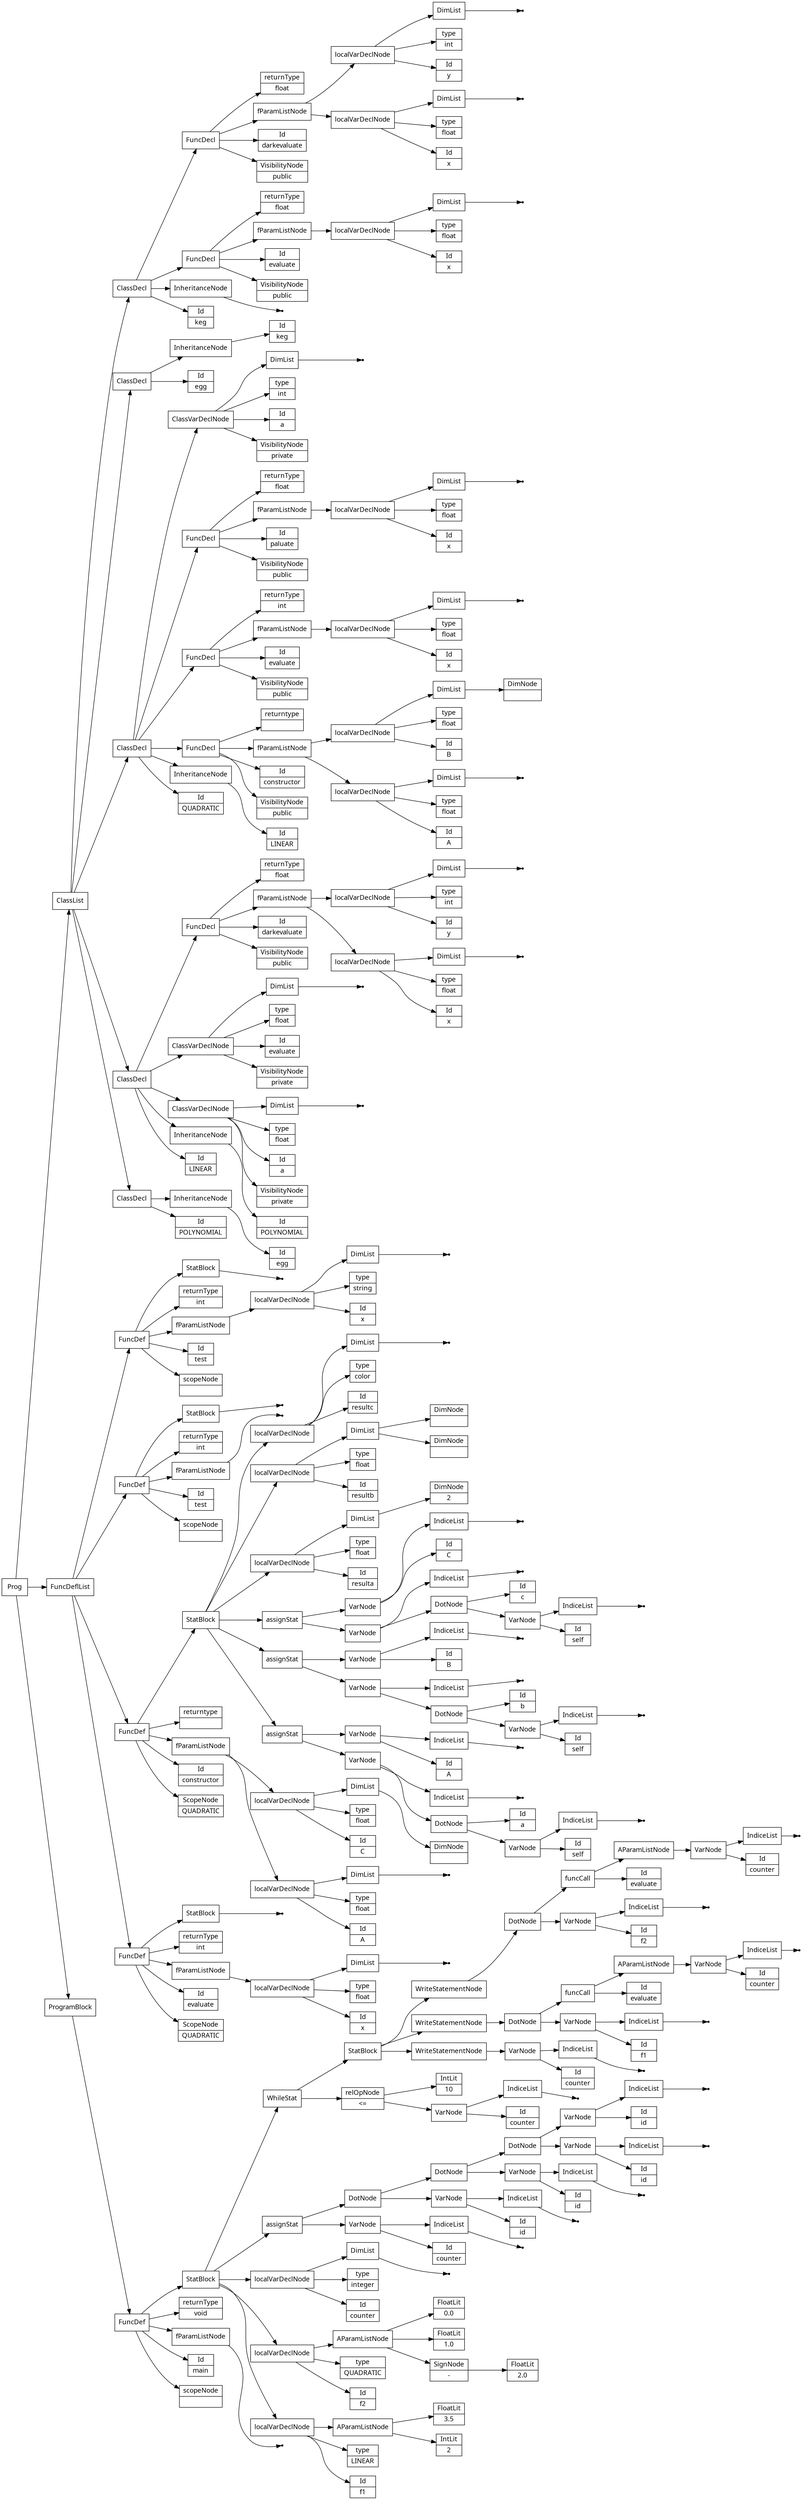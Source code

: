 digraph AST {
node [shape=record];
 node [fontname=Sans];charset="UTF-8" splines=true splines=spline rankdir =LR ordering="out"
0[label="Id|POLYNOMIAL"];
2[label="Id|egg"];
3[label="InheritanceNode"];
3->2;
4[label="ClassDecl"];
4->3;
4->0;
5[label="Id|LINEAR"];
7[label="Id|POLYNOMIAL"];
8[label="InheritanceNode"];
8->7;
9[label="VisibilityNode|private"];
10[label="Id|a"];
11[label="type|float"];
none13[shape="point"];
14[label="DimList"];
14->none13;
15[label="ClassVarDeclNode"];
15->14;
15->11;
15->10;
15->9;
16[label="VisibilityNode|private"];
17[label="Id|evaluate"];
18[label="type|float"];
none20[shape="point"];
21[label="DimList"];
21->none20;
22[label="ClassVarDeclNode"];
22->21;
22->18;
22->17;
22->16;
23[label="VisibilityNode|public"];
24[label="Id|darkevaluate"];
26[label="Id|x"];
27[label="type|float"];
none29[shape="point"];
30[label="DimList"];
30->none29;
31[label="localVarDeclNode"];
31->30;
31->27;
31->26;
32[label="Id|y"];
33[label="type|int"];
none35[shape="point"];
36[label="DimList"];
36->none35;
37[label="localVarDeclNode"];
37->36;
37->33;
37->32;
38[label="fParamListNode"];
38->37;
38->31;
39[label="returnType|float"];
40[label="FuncDecl"];
40->39;
40->38;
40->24;
40->23;
41[label="ClassDecl"];
41->40;
41->22;
41->15;
41->8;
41->5;
42[label="Id|QUADRATIC"];
44[label="Id|LINEAR"];
45[label="InheritanceNode"];
45->44;
46[label="VisibilityNode|public"];
47[label="Id|constructor"];
49[label="Id|A"];
50[label="type|float"];
none52[shape="point"];
53[label="DimList"];
53->none52;
54[label="localVarDeclNode"];
54->53;
54->50;
54->49;
55[label="Id|B"];
56[label="type|float"];
58[label="DimNode|"];
59[label="DimList"];
59->58;
60[label="localVarDeclNode"];
60->59;
60->56;
60->55;
61[label="fParamListNode"];
61->60;
61->54;
62[label="returntype| "];
63[label="FuncDecl"];
63->62;
63->61;
63->47;
63->46;
64[label="VisibilityNode|public"];
65[label="Id|evaluate"];
67[label="Id|x"];
68[label="type|float"];
none70[shape="point"];
71[label="DimList"];
71->none70;
72[label="localVarDeclNode"];
72->71;
72->68;
72->67;
73[label="fParamListNode"];
73->72;
74[label="returnType|int"];
75[label="FuncDecl"];
75->74;
75->73;
75->65;
75->64;
76[label="VisibilityNode|public"];
77[label="Id|paluate"];
79[label="Id|x"];
80[label="type|float"];
none82[shape="point"];
83[label="DimList"];
83->none82;
84[label="localVarDeclNode"];
84->83;
84->80;
84->79;
85[label="fParamListNode"];
85->84;
86[label="returnType|float"];
87[label="FuncDecl"];
87->86;
87->85;
87->77;
87->76;
88[label="VisibilityNode|private"];
89[label="Id|a"];
90[label="type|int"];
none92[shape="point"];
93[label="DimList"];
93->none92;
94[label="ClassVarDeclNode"];
94->93;
94->90;
94->89;
94->88;
95[label="ClassDecl"];
95->94;
95->87;
95->75;
95->63;
95->45;
95->42;
96[label="Id|egg"];
98[label="Id|keg"];
99[label="InheritanceNode"];
99->98;
100[label="ClassDecl"];
100->99;
100->96;
101[label="Id|keg"];
none103[shape="point"];
104[label="InheritanceNode"];
104->none103;
105[label="VisibilityNode|public"];
106[label="Id|evaluate"];
108[label="Id|x"];
109[label="type|float"];
none111[shape="point"];
112[label="DimList"];
112->none111;
113[label="localVarDeclNode"];
113->112;
113->109;
113->108;
114[label="fParamListNode"];
114->113;
115[label="returnType|float"];
116[label="FuncDecl"];
116->115;
116->114;
116->106;
116->105;
117[label="VisibilityNode|public"];
118[label="Id|darkevaluate"];
120[label="Id|x"];
121[label="type|float"];
none123[shape="point"];
124[label="DimList"];
124->none123;
125[label="localVarDeclNode"];
125->124;
125->121;
125->120;
126[label="Id|y"];
127[label="type|int"];
none129[shape="point"];
130[label="DimList"];
130->none129;
131[label="localVarDeclNode"];
131->130;
131->127;
131->126;
132[label="fParamListNode"];
132->131;
132->125;
133[label="returnType|float"];
134[label="FuncDecl"];
134->133;
134->132;
134->118;
134->117;
135[label="ClassDecl"];
135->134;
135->116;
135->104;
135->101;
137[label="Id|evaluate"];
139[label="Id|x"];
140[label="type|float"];
none142[shape="point"];
143[label="DimList"];
143->none142;
144[label="localVarDeclNode"];
144->143;
144->140;
144->139;
145[label="fParamListNode"];
145->144;
146[label="returnType|int"];
none148[shape="point"];
149[label="StatBlock"];
149->none148;
150[label="FuncDef"];
136[label="ScopeNode|QUADRATIC"];
150->149;
150->146;
150->145;
150->137;
150->136;
152[label="Id|constructor"];
154[label="Id|A"];
155[label="type|float"];
none157[shape="point"];
158[label="DimList"];
158->none157;
159[label="localVarDeclNode"];
159->158;
159->155;
159->154;
160[label="Id|C"];
161[label="type|float"];
163[label="DimNode|"];
164[label="DimList"];
164->163;
165[label="localVarDeclNode"];
165->164;
165->161;
165->160;
166[label="fParamListNode"];
166->165;
166->159;
167[label="returntype| "];
169[label="Id|self"];
none171[shape="point"];
172[label="IndiceList"];
172->none171;
173[label="VarNode"];
173->172;
173->169;
174[label="Id|a"];
175[label="DotNode"];
175->174;
175->173;
none177[shape="point"];
178[label="IndiceList"];
178->none177;
179[label="VarNode"];
179->178;
179->175;
180[label="Id|A"];
none182[shape="point"];
183[label="IndiceList"];
183->none182;
184[label="VarNode"];
184->183;
184->180;
185[label="assignStat"];
185->184;
185->179;
186[label="Id|self"];
none188[shape="point"];
189[label="IndiceList"];
189->none188;
190[label="VarNode"];
190->189;
190->186;
191[label="Id|b"];
192[label="DotNode"];
192->191;
192->190;
none194[shape="point"];
195[label="IndiceList"];
195->none194;
196[label="VarNode"];
196->195;
196->192;
197[label="Id|B"];
none199[shape="point"];
200[label="IndiceList"];
200->none199;
201[label="VarNode"];
201->200;
201->197;
202[label="assignStat"];
202->201;
202->196;
203[label="Id|self"];
none205[shape="point"];
206[label="IndiceList"];
206->none205;
207[label="VarNode"];
207->206;
207->203;
208[label="Id|c"];
209[label="DotNode"];
209->208;
209->207;
none211[shape="point"];
212[label="IndiceList"];
212->none211;
213[label="VarNode"];
213->212;
213->209;
214[label="Id|C"];
none216[shape="point"];
217[label="IndiceList"];
217->none216;
218[label="VarNode"];
218->217;
218->214;
219[label="assignStat"];
219->218;
219->213;
220[label="Id|resulta"];
221[label="type|float"];
223[label="DimNode|2"];
224[label="DimList"];
224->223;
225[label="localVarDeclNode"];
225->224;
225->221;
225->220;
226[label="Id|resultb"];
227[label="type|float"];
229[label="DimNode|"];
230[label="DimNode|"];
231[label="DimList"];
231->230;
231->229;
232[label="localVarDeclNode"];
232->231;
232->227;
232->226;
233[label="Id|resultc"];
234[label="type|color"];
none236[shape="point"];
237[label="DimList"];
237->none236;
238[label="localVarDeclNode"];
238->237;
238->234;
238->233;
239[label="StatBlock"];
239->238;
239->232;
239->225;
239->219;
239->202;
239->185;
240[label="FuncDef"];
151[label="ScopeNode|QUADRATIC"];
240->239;
240->167;
240->166;
240->152;
240->151;
242[label="scopeNode| "];
none244[shape="point"];
245[label="fParamListNode"];
245->none244;
246[label="returnType|void"];
248[label="Id|f1"];
249[label="type|LINEAR"];
251[label="IntLit|2"];
252[label="FloatLit|3.5"];
253[label="AParamListNode"];
253->252;
253->251;
254[label="localVarDeclNode"];
254->253;
254->249;
254->248;
255[label="Id|f2"];
256[label="type|QUADRATIC"];
258[label="SignNode|-"];
259[label="FloatLit|2.0"];
258->259;
260[label="FloatLit|1.0"];
261[label="FloatLit|0.0"];
262[label="AParamListNode"];
262->261;
262->260;
262->258;
263[label="localVarDeclNode"];
263->262;
263->256;
263->255;
264[label="Id|counter"];
265[label="type|integer"];
none267[shape="point"];
268[label="DimList"];
268->none267;
269[label="localVarDeclNode"];
269->268;
269->265;
269->264;
270[label="Id|counter"];
none272[shape="point"];
273[label="IndiceList"];
273->none272;
274[label="VarNode"];
274->273;
274->270;
275[label="Id|id"];
none277[shape="point"];
278[label="IndiceList"];
278->none277;
279[label="VarNode"];
279->278;
279->275;
280[label="Id|id"];
none282[shape="point"];
283[label="IndiceList"];
283->none282;
284[label="VarNode"];
284->283;
284->280;
285[label="Id|id"];
none287[shape="point"];
288[label="IndiceList"];
288->none287;
289[label="VarNode"];
289->288;
289->285;
290[label="Id|id"];
none292[shape="point"];
293[label="IndiceList"];
293->none292;
294[label="VarNode"];
294->293;
294->290;
295[label="DotNode"];
295->294;
295->289;
296[label="DotNode"];
296->295;
296->284;
297[label="DotNode"];
297->296;
297->279;
298[label="assignStat"];
298->297;
298->274;
299[label="Id|counter"];
none301[shape="point"];
302[label="IndiceList"];
302->none301;
303[label="VarNode"];
303->302;
303->299;
304[label="relOpNode|\<="];
305[label="IntLit|10"];
304->305;
304->303;
307[label="Id|counter"];
none309[shape="point"];
310[label="IndiceList"];
310->none309;
311[label="VarNode"];
311->310;
311->307;
312[label="WriteStatementNode"];
312->311;
313[label="Id|f1"];
none315[shape="point"];
316[label="IndiceList"];
316->none315;
317[label="VarNode"];
317->316;
317->313;
318[label="Id|evaluate"];
320[label="Id|counter"];
none322[shape="point"];
323[label="IndiceList"];
323->none322;
324[label="VarNode"];
324->323;
324->320;
325[label="AParamListNode"];
325->324;
326[label="funcCall"];
326->325;
326->318;
327[label="DotNode"];
327->326;
327->317;
328[label="WriteStatementNode"];
328->327;
329[label="Id|f2"];
none331[shape="point"];
332[label="IndiceList"];
332->none331;
333[label="VarNode"];
333->332;
333->329;
334[label="Id|evaluate"];
336[label="Id|counter"];
none338[shape="point"];
339[label="IndiceList"];
339->none338;
340[label="VarNode"];
340->339;
340->336;
341[label="AParamListNode"];
341->340;
342[label="funcCall"];
342->341;
342->334;
343[label="DotNode"];
343->342;
343->333;
344[label="WriteStatementNode"];
344->343;
345[label="StatBlock"];
345->344;
345->328;
345->312;
346[label="WhileStat"];
346->345;
346->304;
347[label="StatBlock"];
347->346;
347->298;
347->269;
347->263;
347->254;
348[label="FuncDef"];
241[label="Id|main"];
348->347;
348->246;
348->245;
348->241;
348->242;
350[label="scopeNode| "];
none352[shape="point"];
353[label="fParamListNode"];
353->none352;
354[label="returnType|int"];
none356[shape="point"];
357[label="StatBlock"];
357->none356;
358[label="FuncDef"];
349[label="Id|test"];
358->357;
358->354;
358->353;
358->349;
358->350;
360[label="scopeNode| "];
362[label="Id|x"];
363[label="type|string"];
none365[shape="point"];
366[label="DimList"];
366->none365;
367[label="localVarDeclNode"];
367->366;
367->363;
367->362;
368[label="fParamListNode"];
368->367;
369[label="returnType|int"];
none371[shape="point"];
372[label="StatBlock"];
372->none371;
373[label="FuncDef"];
359[label="Id|test"];
373->372;
373->369;
373->368;
373->359;
373->360;
374[label="ClassList"];
375[label="FuncDeflList"];
376[label="Prog"];
377[label="ProgramBlock"];
375->373;
375->358;
377->348;
375->240;
375->150;
374->135;
374->100;
374->95;
374->41;
374->4;
376->374;
376->375;
376->377;
}